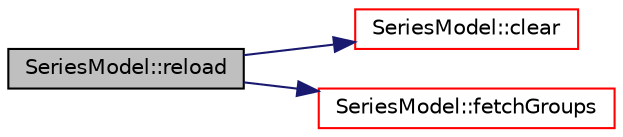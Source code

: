 digraph "SeriesModel::reload"
{
 // LATEX_PDF_SIZE
  edge [fontname="Helvetica",fontsize="10",labelfontname="Helvetica",labelfontsize="10"];
  node [fontname="Helvetica",fontsize="10",shape=record];
  rankdir="LR";
  Node1 [label="SeriesModel::reload",height=0.2,width=0.4,color="black", fillcolor="grey75", style="filled", fontcolor="black",tooltip=" "];
  Node1 -> Node2 [color="midnightblue",fontsize="10",style="solid",fontname="Helvetica"];
  Node2 [label="SeriesModel::clear",height=0.2,width=0.4,color="red", fillcolor="white", style="filled",URL="$class_series_model.html#acfb8dbae5970d0cadf30486573ee7829",tooltip=" "];
  Node1 -> Node4 [color="midnightblue",fontsize="10",style="solid",fontname="Helvetica"];
  Node4 [label="SeriesModel::fetchGroups",height=0.2,width=0.4,color="red", fillcolor="white", style="filled",URL="$class_series_model.html#a8cdebcca8d2065de2c839755cc238875",tooltip=" "];
}
